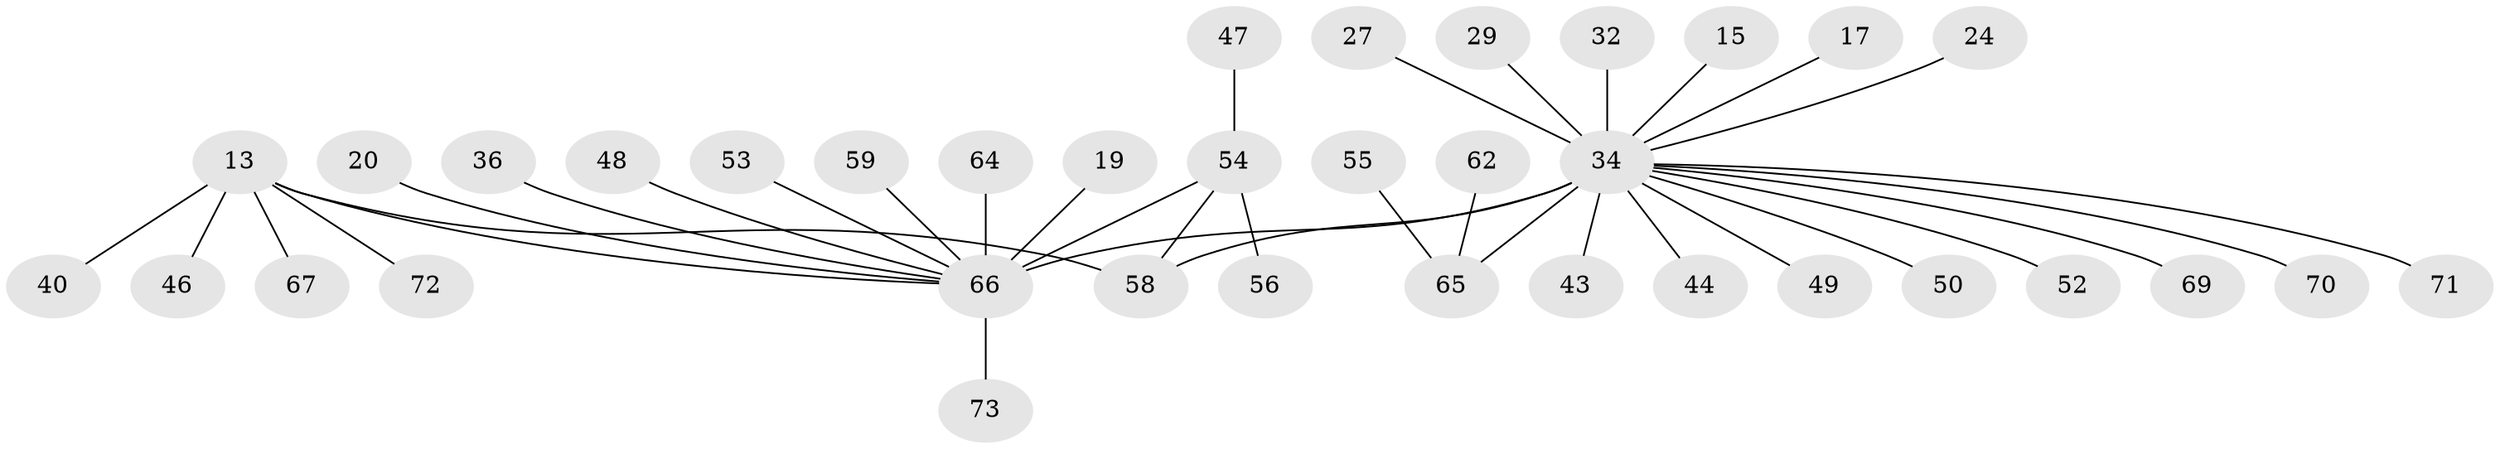 // original degree distribution, {11: 0.0136986301369863, 6: 0.0136986301369863, 2: 0.2876712328767123, 3: 0.136986301369863, 22: 0.0136986301369863, 4: 0.0547945205479452, 1: 0.4520547945205479, 5: 0.0273972602739726}
// Generated by graph-tools (version 1.1) at 2025/48/03/09/25 04:48:15]
// undirected, 36 vertices, 37 edges
graph export_dot {
graph [start="1"]
  node [color=gray90,style=filled];
  13 [super="+5"];
  15;
  17 [super="+11"];
  19;
  20;
  24 [super="+22"];
  27;
  29;
  32 [super="+9+31"];
  34 [super="+10+6"];
  36;
  40;
  43 [super="+30"];
  44;
  46 [super="+41"];
  47 [super="+28"];
  48;
  49;
  50;
  52;
  53;
  54 [super="+18+39"];
  55;
  56 [super="+45"];
  58;
  59;
  62 [super="+60"];
  64 [super="+4+38"];
  65 [super="+42+61"];
  66 [super="+51+57+21"];
  67;
  69 [super="+37"];
  70 [super="+16"];
  71 [super="+63"];
  72 [super="+68"];
  73 [super="+3"];
  13 -- 67;
  13 -- 40;
  13 -- 58;
  13 -- 46;
  13 -- 66 [weight=2];
  13 -- 72;
  15 -- 34;
  17 -- 34;
  19 -- 66;
  20 -- 66;
  24 -- 34;
  27 -- 34;
  29 -- 34;
  32 -- 34;
  34 -- 65 [weight=5];
  34 -- 44;
  34 -- 49;
  34 -- 50;
  34 -- 52;
  34 -- 58;
  34 -- 70;
  34 -- 43;
  34 -- 69;
  34 -- 66 [weight=4];
  34 -- 71;
  36 -- 66;
  47 -- 54;
  48 -- 66;
  53 -- 66;
  54 -- 58;
  54 -- 56;
  54 -- 66 [weight=2];
  55 -- 65;
  59 -- 66;
  62 -- 65 [weight=2];
  64 -- 66;
  66 -- 73;
}
